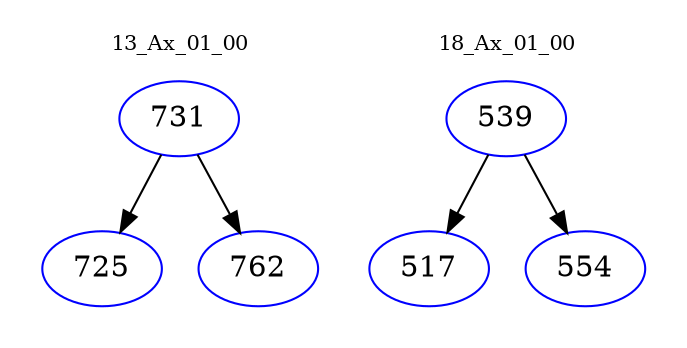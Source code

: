 digraph{
subgraph cluster_0 {
color = white
label = "13_Ax_01_00";
fontsize=10;
T0_731 [label="731", color="blue"]
T0_731 -> T0_725 [color="black"]
T0_725 [label="725", color="blue"]
T0_731 -> T0_762 [color="black"]
T0_762 [label="762", color="blue"]
}
subgraph cluster_1 {
color = white
label = "18_Ax_01_00";
fontsize=10;
T1_539 [label="539", color="blue"]
T1_539 -> T1_517 [color="black"]
T1_517 [label="517", color="blue"]
T1_539 -> T1_554 [color="black"]
T1_554 [label="554", color="blue"]
}
}
